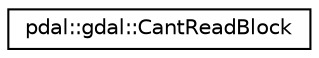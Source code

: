 digraph "Graphical Class Hierarchy"
{
  edge [fontname="Helvetica",fontsize="10",labelfontname="Helvetica",labelfontsize="10"];
  node [fontname="Helvetica",fontsize="10",shape=record];
  rankdir="LR";
  Node1 [label="pdal::gdal::CantReadBlock",height=0.2,width=0.4,color="black", fillcolor="white", style="filled",URL="$namespacepdal_1_1gdal.html#structpdal_1_1gdal_1_1CantReadBlock"];
}
